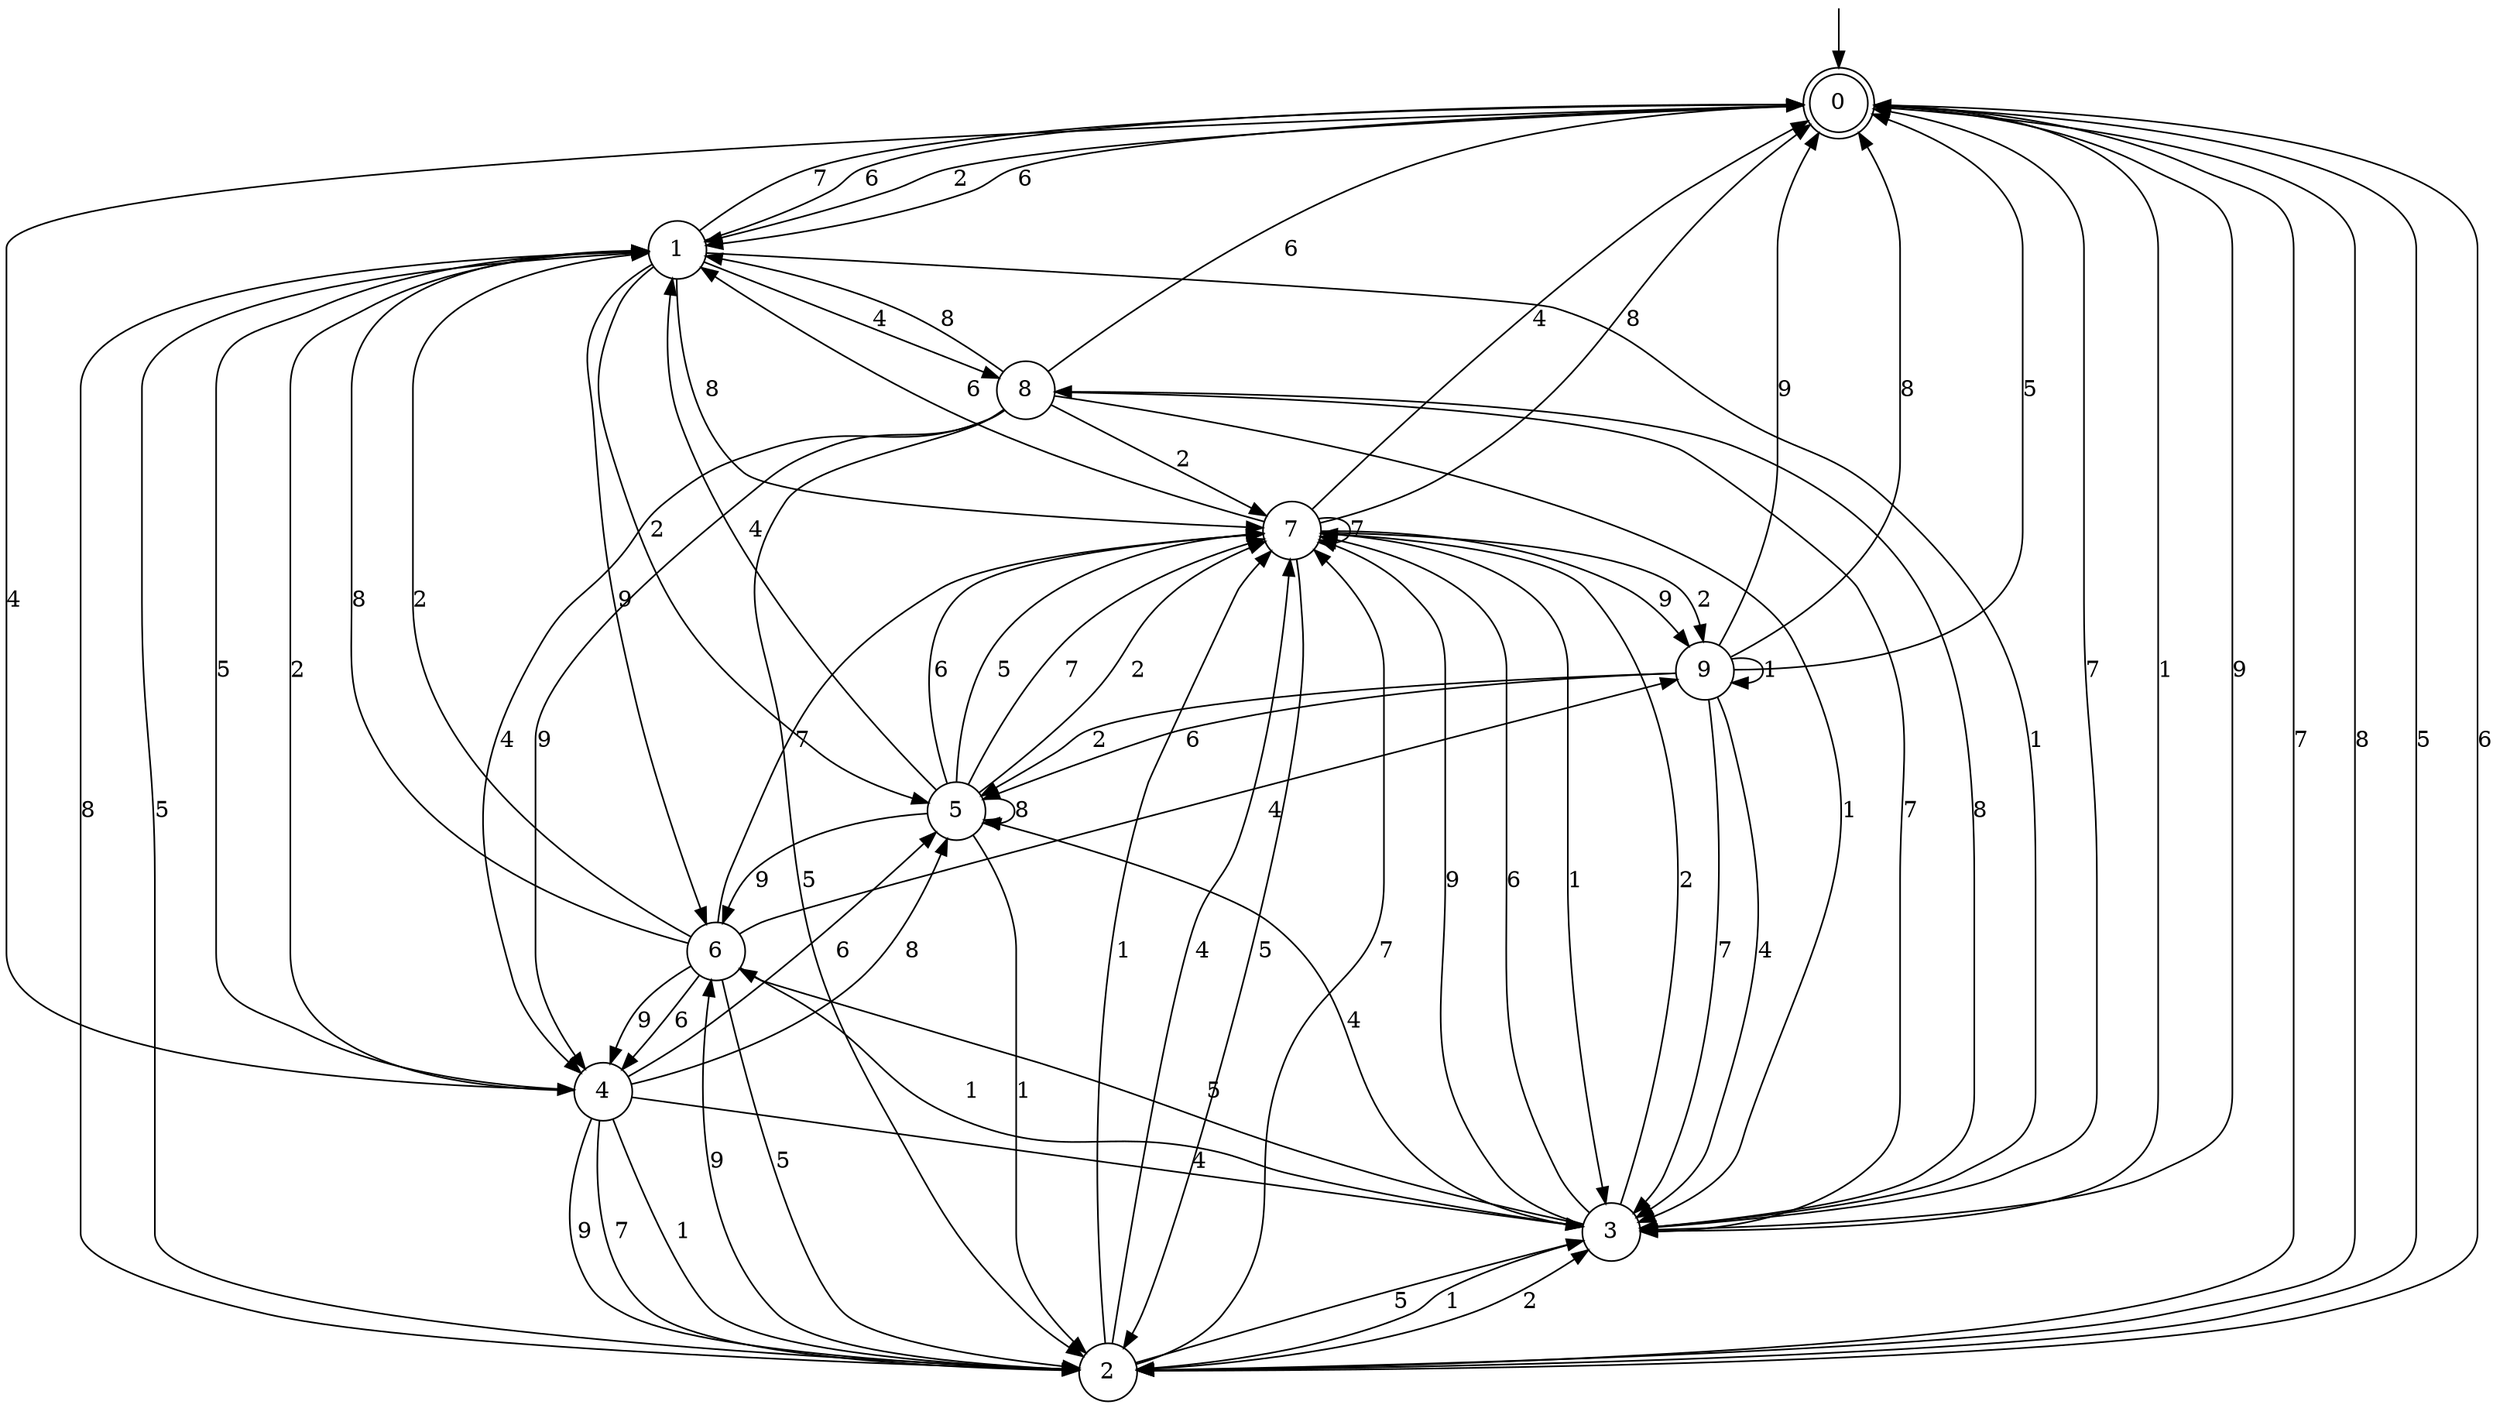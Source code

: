 digraph g {

	s0 [shape="doublecircle" label="0"];
	s1 [shape="circle" label="1"];
	s2 [shape="circle" label="2"];
	s3 [shape="circle" label="3"];
	s4 [shape="circle" label="4"];
	s5 [shape="circle" label="5"];
	s6 [shape="circle" label="6"];
	s7 [shape="circle" label="7"];
	s8 [shape="circle" label="8"];
	s9 [shape="circle" label="9"];
	s0 -> s1 [label="2"];
	s0 -> s2 [label="7"];
	s0 -> s3 [label="1"];
	s0 -> s3 [label="9"];
	s0 -> s1 [label="6"];
	s0 -> s2 [label="8"];
	s0 -> s4 [label="4"];
	s0 -> s2 [label="5"];
	s1 -> s5 [label="2"];
	s1 -> s0 [label="7"];
	s1 -> s3 [label="1"];
	s1 -> s6 [label="9"];
	s1 -> s0 [label="6"];
	s1 -> s7 [label="8"];
	s1 -> s8 [label="4"];
	s1 -> s2 [label="5"];
	s2 -> s3 [label="2"];
	s2 -> s7 [label="7"];
	s2 -> s7 [label="1"];
	s2 -> s6 [label="9"];
	s2 -> s0 [label="6"];
	s2 -> s1 [label="8"];
	s2 -> s7 [label="4"];
	s2 -> s3 [label="5"];
	s3 -> s7 [label="2"];
	s3 -> s0 [label="7"];
	s3 -> s2 [label="1"];
	s3 -> s7 [label="9"];
	s3 -> s7 [label="6"];
	s3 -> s8 [label="8"];
	s3 -> s5 [label="4"];
	s3 -> s6 [label="5"];
	s4 -> s1 [label="2"];
	s4 -> s2 [label="7"];
	s4 -> s2 [label="1"];
	s4 -> s2 [label="9"];
	s4 -> s5 [label="6"];
	s4 -> s5 [label="8"];
	s4 -> s3 [label="4"];
	s4 -> s1 [label="5"];
	s5 -> s7 [label="2"];
	s5 -> s7 [label="7"];
	s5 -> s2 [label="1"];
	s5 -> s6 [label="9"];
	s5 -> s7 [label="6"];
	s5 -> s5 [label="8"];
	s5 -> s1 [label="4"];
	s5 -> s7 [label="5"];
	s6 -> s1 [label="2"];
	s6 -> s7 [label="7"];
	s6 -> s3 [label="1"];
	s6 -> s4 [label="9"];
	s6 -> s4 [label="6"];
	s6 -> s1 [label="8"];
	s6 -> s9 [label="4"];
	s6 -> s2 [label="5"];
	s7 -> s9 [label="2"];
	s7 -> s7 [label="7"];
	s7 -> s3 [label="1"];
	s7 -> s9 [label="9"];
	s7 -> s1 [label="6"];
	s7 -> s0 [label="8"];
	s7 -> s0 [label="4"];
	s7 -> s2 [label="5"];
	s8 -> s7 [label="2"];
	s8 -> s3 [label="7"];
	s8 -> s3 [label="1"];
	s8 -> s4 [label="9"];
	s8 -> s0 [label="6"];
	s8 -> s1 [label="8"];
	s8 -> s4 [label="4"];
	s8 -> s2 [label="5"];
	s9 -> s5 [label="2"];
	s9 -> s3 [label="7"];
	s9 -> s9 [label="1"];
	s9 -> s0 [label="9"];
	s9 -> s5 [label="6"];
	s9 -> s0 [label="8"];
	s9 -> s3 [label="4"];
	s9 -> s0 [label="5"];

__start0 [label="" shape="none" width="0" height="0"];
__start0 -> s0;

}
